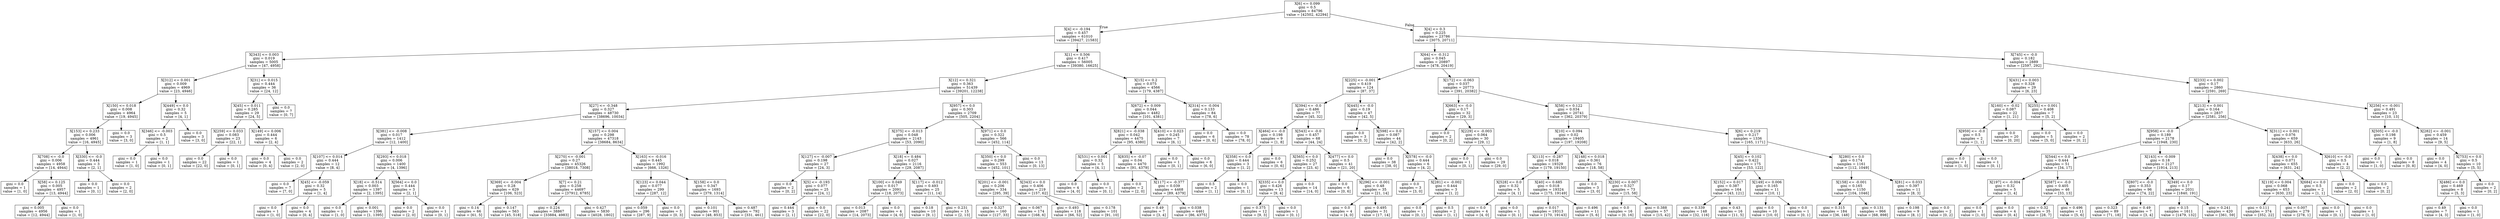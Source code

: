 digraph Tree {
node [shape=box] ;
0 [label="X[6] <= 0.099\ngini = 0.5\nsamples = 84796\nvalue = [42502, 42294]"] ;
1 [label="X[4] <= -0.194\ngini = 0.457\nsamples = 61010\nvalue = [39427, 21583]"] ;
0 -> 1 [labeldistance=2.5, labelangle=45, headlabel="True"] ;
2 [label="X[343] <= 0.003\ngini = 0.019\nsamples = 5005\nvalue = [47, 4958]"] ;
1 -> 2 ;
3 [label="X[312] <= 0.001\ngini = 0.009\nsamples = 4969\nvalue = [23, 4946]"] ;
2 -> 3 ;
4 [label="X[150] <= 0.018\ngini = 0.008\nsamples = 4964\nvalue = [19, 4945]"] ;
3 -> 4 ;
5 [label="X[153] <= 0.233\ngini = 0.006\nsamples = 4961\nvalue = [16, 4945]"] ;
4 -> 5 ;
6 [label="X[708] <= -0.0\ngini = 0.006\nsamples = 4958\nvalue = [14, 4944]"] ;
5 -> 6 ;
7 [label="gini = 0.0\nsamples = 1\nvalue = [1, 0]"] ;
6 -> 7 ;
8 [label="X[58] <= 0.125\ngini = 0.005\nsamples = 4957\nvalue = [13, 4944]"] ;
6 -> 8 ;
9 [label="gini = 0.005\nsamples = 4956\nvalue = [12, 4944]"] ;
8 -> 9 ;
10 [label="gini = 0.0\nsamples = 1\nvalue = [1, 0]"] ;
8 -> 10 ;
11 [label="X[330] <= -0.0\ngini = 0.444\nsamples = 3\nvalue = [2, 1]"] ;
5 -> 11 ;
12 [label="gini = 0.0\nsamples = 1\nvalue = [0, 1]"] ;
11 -> 12 ;
13 [label="gini = 0.0\nsamples = 2\nvalue = [2, 0]"] ;
11 -> 13 ;
14 [label="gini = 0.0\nsamples = 3\nvalue = [3, 0]"] ;
4 -> 14 ;
15 [label="X[449] <= 0.0\ngini = 0.32\nsamples = 5\nvalue = [4, 1]"] ;
3 -> 15 ;
16 [label="X[346] <= -0.003\ngini = 0.5\nsamples = 2\nvalue = [1, 1]"] ;
15 -> 16 ;
17 [label="gini = 0.0\nsamples = 1\nvalue = [1, 0]"] ;
16 -> 17 ;
18 [label="gini = 0.0\nsamples = 1\nvalue = [0, 1]"] ;
16 -> 18 ;
19 [label="gini = 0.0\nsamples = 3\nvalue = [3, 0]"] ;
15 -> 19 ;
20 [label="X[31] <= 0.015\ngini = 0.444\nsamples = 36\nvalue = [24, 12]"] ;
2 -> 20 ;
21 [label="X[45] <= 0.011\ngini = 0.285\nsamples = 29\nvalue = [24, 5]"] ;
20 -> 21 ;
22 [label="X[259] <= 0.033\ngini = 0.083\nsamples = 23\nvalue = [22, 1]"] ;
21 -> 22 ;
23 [label="gini = 0.0\nsamples = 22\nvalue = [22, 0]"] ;
22 -> 23 ;
24 [label="gini = 0.0\nsamples = 1\nvalue = [0, 1]"] ;
22 -> 24 ;
25 [label="X[149] <= 0.006\ngini = 0.444\nsamples = 6\nvalue = [2, 4]"] ;
21 -> 25 ;
26 [label="gini = 0.0\nsamples = 4\nvalue = [0, 4]"] ;
25 -> 26 ;
27 [label="gini = 0.0\nsamples = 2\nvalue = [2, 0]"] ;
25 -> 27 ;
28 [label="gini = 0.0\nsamples = 7\nvalue = [0, 7]"] ;
20 -> 28 ;
29 [label="X[1] <= 0.506\ngini = 0.417\nsamples = 56005\nvalue = [39380, 16625]"] ;
1 -> 29 ;
30 [label="X[12] <= 0.321\ngini = 0.363\nsamples = 51439\nvalue = [39201, 12238]"] ;
29 -> 30 ;
31 [label="X[27] <= -0.348\ngini = 0.327\nsamples = 48730\nvalue = [38696, 10034]"] ;
30 -> 31 ;
32 [label="X[381] <= -0.008\ngini = 0.017\nsamples = 1412\nvalue = [12, 1400]"] ;
31 -> 32 ;
33 [label="X[107] <= 0.014\ngini = 0.444\nsamples = 12\nvalue = [8, 4]"] ;
32 -> 33 ;
34 [label="gini = 0.0\nsamples = 7\nvalue = [7, 0]"] ;
33 -> 34 ;
35 [label="X[45] <= -0.059\ngini = 0.32\nsamples = 5\nvalue = [1, 4]"] ;
33 -> 35 ;
36 [label="gini = 0.0\nsamples = 1\nvalue = [1, 0]"] ;
35 -> 36 ;
37 [label="gini = 0.0\nsamples = 4\nvalue = [0, 4]"] ;
35 -> 37 ;
38 [label="X[293] <= 0.018\ngini = 0.006\nsamples = 1400\nvalue = [4, 1396]"] ;
32 -> 38 ;
39 [label="X[18] <= -0.514\ngini = 0.003\nsamples = 1397\nvalue = [2, 1395]"] ;
38 -> 39 ;
40 [label="gini = 0.0\nsamples = 1\nvalue = [1, 0]"] ;
39 -> 40 ;
41 [label="gini = 0.001\nsamples = 1396\nvalue = [1, 1395]"] ;
39 -> 41 ;
42 [label="X[564] <= 0.0\ngini = 0.444\nsamples = 3\nvalue = [2, 1]"] ;
38 -> 42 ;
43 [label="gini = 0.0\nsamples = 2\nvalue = [2, 0]"] ;
42 -> 43 ;
44 [label="gini = 0.0\nsamples = 1\nvalue = [0, 1]"] ;
42 -> 44 ;
45 [label="X[157] <= 0.004\ngini = 0.298\nsamples = 47318\nvalue = [38684, 8634]"] ;
31 -> 45 ;
46 [label="X[270] <= -0.001\ngini = 0.27\nsamples = 45326\nvalue = [38018, 7308]"] ;
45 -> 46 ;
47 [label="X[369] <= -0.004\ngini = 0.28\nsamples = 629\nvalue = [106, 523]"] ;
46 -> 47 ;
48 [label="gini = 0.14\nsamples = 66\nvalue = [61, 5]"] ;
47 -> 48 ;
49 [label="gini = 0.147\nsamples = 563\nvalue = [45, 518]"] ;
47 -> 49 ;
50 [label="X[7] <= 0.21\ngini = 0.258\nsamples = 44697\nvalue = [37912, 6785]"] ;
46 -> 50 ;
51 [label="gini = 0.224\nsamples = 38867\nvalue = [33884, 4983]"] ;
50 -> 51 ;
52 [label="gini = 0.427\nsamples = 5830\nvalue = [4028, 1802]"] ;
50 -> 52 ;
53 [label="X[163] <= -0.016\ngini = 0.445\nsamples = 1992\nvalue = [666, 1326]"] ;
45 -> 53 ;
54 [label="X[123] <= 0.044\ngini = 0.077\nsamples = 299\nvalue = [287, 12]"] ;
53 -> 54 ;
55 [label="gini = 0.059\nsamples = 296\nvalue = [287, 9]"] ;
54 -> 55 ;
56 [label="gini = 0.0\nsamples = 3\nvalue = [0, 3]"] ;
54 -> 56 ;
57 [label="X[158] <= 0.0\ngini = 0.347\nsamples = 1693\nvalue = [379, 1314]"] ;
53 -> 57 ;
58 [label="gini = 0.101\nsamples = 901\nvalue = [48, 853]"] ;
57 -> 58 ;
59 [label="gini = 0.487\nsamples = 792\nvalue = [331, 461]"] ;
57 -> 59 ;
60 [label="X[957] <= 0.0\ngini = 0.303\nsamples = 2709\nvalue = [505, 2204]"] ;
30 -> 60 ;
61 [label="X[375] <= -0.013\ngini = 0.048\nsamples = 2143\nvalue = [53, 2090]"] ;
60 -> 61 ;
62 [label="X[127] <= -0.007\ngini = 0.198\nsamples = 27\nvalue = [24, 3]"] ;
61 -> 62 ;
63 [label="gini = 0.0\nsamples = 2\nvalue = [0, 2]"] ;
62 -> 63 ;
64 [label="X[5] <= -0.193\ngini = 0.077\nsamples = 25\nvalue = [24, 1]"] ;
62 -> 64 ;
65 [label="gini = 0.444\nsamples = 3\nvalue = [2, 1]"] ;
64 -> 65 ;
66 [label="gini = 0.0\nsamples = 22\nvalue = [22, 0]"] ;
64 -> 66 ;
67 [label="X[18] <= 0.484\ngini = 0.027\nsamples = 2116\nvalue = [29, 2087]"] ;
61 -> 67 ;
68 [label="X[100] <= 0.049\ngini = 0.017\nsamples = 2091\nvalue = [18, 2073]"] ;
67 -> 68 ;
69 [label="gini = 0.013\nsamples = 2087\nvalue = [14, 2073]"] ;
68 -> 69 ;
70 [label="gini = 0.0\nsamples = 4\nvalue = [4, 0]"] ;
68 -> 70 ;
71 [label="X[117] <= -0.012\ngini = 0.493\nsamples = 25\nvalue = [11, 14]"] ;
67 -> 71 ;
72 [label="gini = 0.18\nsamples = 10\nvalue = [9, 1]"] ;
71 -> 72 ;
73 [label="gini = 0.231\nsamples = 15\nvalue = [2, 13]"] ;
71 -> 73 ;
74 [label="X[971] <= 0.0\ngini = 0.322\nsamples = 566\nvalue = [452, 114]"] ;
60 -> 74 ;
75 [label="X[350] <= 0.0\ngini = 0.299\nsamples = 553\nvalue = [452, 101]"] ;
74 -> 75 ;
76 [label="X[201] <= -0.001\ngini = 0.206\nsamples = 334\nvalue = [295, 39]"] ;
75 -> 76 ;
77 [label="gini = 0.327\nsamples = 160\nvalue = [127, 33]"] ;
76 -> 77 ;
78 [label="gini = 0.067\nsamples = 174\nvalue = [168, 6]"] ;
76 -> 78 ;
79 [label="X[343] <= 0.0\ngini = 0.406\nsamples = 219\nvalue = [157, 62]"] ;
75 -> 79 ;
80 [label="gini = 0.493\nsamples = 118\nvalue = [66, 52]"] ;
79 -> 80 ;
81 [label="gini = 0.178\nsamples = 101\nvalue = [91, 10]"] ;
79 -> 81 ;
82 [label="gini = 0.0\nsamples = 13\nvalue = [0, 13]"] ;
74 -> 82 ;
83 [label="X[15] <= 0.2\ngini = 0.075\nsamples = 4566\nvalue = [179, 4387]"] ;
29 -> 83 ;
84 [label="X[672] <= 0.009\ngini = 0.044\nsamples = 4482\nvalue = [101, 4381]"] ;
83 -> 84 ;
85 [label="X[821] <= -0.038\ngini = 0.042\nsamples = 4475\nvalue = [95, 4380]"] ;
84 -> 85 ;
86 [label="X[531] <= 0.001\ngini = 0.32\nsamples = 5\nvalue = [4, 1]"] ;
85 -> 86 ;
87 [label="gini = 0.0\nsamples = 4\nvalue = [4, 0]"] ;
86 -> 87 ;
88 [label="gini = 0.0\nsamples = 1\nvalue = [0, 1]"] ;
86 -> 88 ;
89 [label="X[835] <= -0.07\ngini = 0.04\nsamples = 4470\nvalue = [91, 4379]"] ;
85 -> 89 ;
90 [label="gini = 0.0\nsamples = 2\nvalue = [2, 0]"] ;
89 -> 90 ;
91 [label="X[117] <= -0.377\ngini = 0.039\nsamples = 4468\nvalue = [89, 4379]"] ;
89 -> 91 ;
92 [label="gini = 0.49\nsamples = 7\nvalue = [3, 4]"] ;
91 -> 92 ;
93 [label="gini = 0.038\nsamples = 4461\nvalue = [86, 4375]"] ;
91 -> 93 ;
94 [label="X[410] <= 0.023\ngini = 0.245\nsamples = 7\nvalue = [6, 1]"] ;
84 -> 94 ;
95 [label="gini = 0.0\nsamples = 1\nvalue = [0, 1]"] ;
94 -> 95 ;
96 [label="gini = 0.0\nsamples = 6\nvalue = [6, 0]"] ;
94 -> 96 ;
97 [label="X[314] <= -0.004\ngini = 0.133\nsamples = 84\nvalue = [78, 6]"] ;
83 -> 97 ;
98 [label="gini = 0.0\nsamples = 6\nvalue = [0, 6]"] ;
97 -> 98 ;
99 [label="gini = 0.0\nsamples = 78\nvalue = [78, 0]"] ;
97 -> 99 ;
100 [label="X[4] <= 0.3\ngini = 0.225\nsamples = 23786\nvalue = [3075, 20711]"] ;
0 -> 100 [labeldistance=2.5, labelangle=-45, headlabel="False"] ;
101 [label="X[64] <= -0.312\ngini = 0.045\nsamples = 20897\nvalue = [478, 20419]"] ;
100 -> 101 ;
102 [label="X[225] <= -0.001\ngini = 0.419\nsamples = 124\nvalue = [87, 37]"] ;
101 -> 102 ;
103 [label="X[394] <= -0.0\ngini = 0.486\nsamples = 77\nvalue = [45, 32]"] ;
102 -> 103 ;
104 [label="X[464] <= -0.0\ngini = 0.198\nsamples = 9\nvalue = [1, 8]"] ;
103 -> 104 ;
105 [label="X[358] <= 0.0\ngini = 0.444\nsamples = 3\nvalue = [1, 2]"] ;
104 -> 105 ;
106 [label="gini = 0.5\nsamples = 2\nvalue = [1, 1]"] ;
105 -> 106 ;
107 [label="gini = 0.0\nsamples = 1\nvalue = [0, 1]"] ;
105 -> 107 ;
108 [label="gini = 0.0\nsamples = 6\nvalue = [0, 6]"] ;
104 -> 108 ;
109 [label="X[543] <= -0.0\ngini = 0.457\nsamples = 68\nvalue = [44, 24]"] ;
103 -> 109 ;
110 [label="X[565] <= 0.0\ngini = 0.252\nsamples = 27\nvalue = [23, 4]"] ;
109 -> 110 ;
111 [label="X[335] <= 0.0\ngini = 0.426\nsamples = 13\nvalue = [9, 4]"] ;
110 -> 111 ;
112 [label="gini = 0.375\nsamples = 12\nvalue = [9, 3]"] ;
111 -> 112 ;
113 [label="gini = 0.0\nsamples = 1\nvalue = [0, 1]"] ;
111 -> 113 ;
114 [label="gini = 0.0\nsamples = 14\nvalue = [14, 0]"] ;
110 -> 114 ;
115 [label="X[477] <= 0.0\ngini = 0.5\nsamples = 41\nvalue = [21, 20]"] ;
109 -> 115 ;
116 [label="gini = 0.0\nsamples = 6\nvalue = [0, 6]"] ;
115 -> 116 ;
117 [label="X[296] <= -0.001\ngini = 0.48\nsamples = 35\nvalue = [21, 14]"] ;
115 -> 117 ;
118 [label="gini = 0.0\nsamples = 4\nvalue = [4, 0]"] ;
117 -> 118 ;
119 [label="gini = 0.495\nsamples = 31\nvalue = [17, 14]"] ;
117 -> 119 ;
120 [label="X[445] <= -0.0\ngini = 0.19\nsamples = 47\nvalue = [42, 5]"] ;
102 -> 120 ;
121 [label="gini = 0.0\nsamples = 3\nvalue = [0, 3]"] ;
120 -> 121 ;
122 [label="X[598] <= 0.0\ngini = 0.087\nsamples = 44\nvalue = [42, 2]"] ;
120 -> 122 ;
123 [label="gini = 0.0\nsamples = 38\nvalue = [38, 0]"] ;
122 -> 123 ;
124 [label="X[578] <= -0.0\ngini = 0.444\nsamples = 6\nvalue = [4, 2]"] ;
122 -> 124 ;
125 [label="gini = 0.0\nsamples = 3\nvalue = [3, 0]"] ;
124 -> 125 ;
126 [label="X[281] <= -0.002\ngini = 0.444\nsamples = 3\nvalue = [1, 2]"] ;
124 -> 126 ;
127 [label="gini = 0.0\nsamples = 1\nvalue = [0, 1]"] ;
126 -> 127 ;
128 [label="gini = 0.5\nsamples = 2\nvalue = [1, 1]"] ;
126 -> 128 ;
129 [label="X[172] <= -0.063\ngini = 0.037\nsamples = 20773\nvalue = [391, 20382]"] ;
101 -> 129 ;
130 [label="X[663] <= -0.0\ngini = 0.17\nsamples = 32\nvalue = [29, 3]"] ;
129 -> 130 ;
131 [label="gini = 0.0\nsamples = 2\nvalue = [0, 2]"] ;
130 -> 131 ;
132 [label="X[229] <= -0.003\ngini = 0.064\nsamples = 30\nvalue = [29, 1]"] ;
130 -> 132 ;
133 [label="gini = 0.0\nsamples = 1\nvalue = [0, 1]"] ;
132 -> 133 ;
134 [label="gini = 0.0\nsamples = 29\nvalue = [29, 0]"] ;
132 -> 134 ;
135 [label="X[58] <= 0.122\ngini = 0.034\nsamples = 20741\nvalue = [362, 20379]"] ;
129 -> 135 ;
136 [label="X[10] <= 0.094\ngini = 0.02\nsamples = 19405\nvalue = [197, 19208]"] ;
135 -> 136 ;
137 [label="X[113] <= -0.287\ngini = 0.018\nsamples = 19329\nvalue = [179, 19150]"] ;
136 -> 137 ;
138 [label="X[528] <= 0.0\ngini = 0.32\nsamples = 5\nvalue = [4, 1]"] ;
137 -> 138 ;
139 [label="gini = 0.0\nsamples = 4\nvalue = [4, 0]"] ;
138 -> 139 ;
140 [label="gini = 0.0\nsamples = 1\nvalue = [0, 1]"] ;
138 -> 140 ;
141 [label="X[40] <= 0.685\ngini = 0.018\nsamples = 19324\nvalue = [175, 19149]"] ;
137 -> 141 ;
142 [label="gini = 0.017\nsamples = 19313\nvalue = [170, 19143]"] ;
141 -> 142 ;
143 [label="gini = 0.496\nsamples = 11\nvalue = [5, 6]"] ;
141 -> 143 ;
144 [label="X[148] <= 0.018\ngini = 0.361\nsamples = 76\nvalue = [18, 58]"] ;
136 -> 144 ;
145 [label="gini = 0.0\nsamples = 3\nvalue = [3, 0]"] ;
144 -> 145 ;
146 [label="X[230] <= 0.007\ngini = 0.327\nsamples = 73\nvalue = [15, 58]"] ;
144 -> 146 ;
147 [label="gini = 0.0\nsamples = 16\nvalue = [0, 16]"] ;
146 -> 147 ;
148 [label="gini = 0.388\nsamples = 57\nvalue = [15, 42]"] ;
146 -> 148 ;
149 [label="X[6] <= 0.219\ngini = 0.217\nsamples = 1336\nvalue = [165, 1171]"] ;
135 -> 149 ;
150 [label="X[45] <= 0.102\ngini = 0.422\nsamples = 175\nvalue = [53, 122]"] ;
149 -> 150 ;
151 [label="X[152] <= 0.017\ngini = 0.387\nsamples = 164\nvalue = [43, 121]"] ;
150 -> 151 ;
152 [label="gini = 0.339\nsamples = 148\nvalue = [32, 116]"] ;
151 -> 152 ;
153 [label="gini = 0.43\nsamples = 16\nvalue = [11, 5]"] ;
151 -> 153 ;
154 [label="X[149] <= 0.006\ngini = 0.165\nsamples = 11\nvalue = [10, 1]"] ;
150 -> 154 ;
155 [label="gini = 0.0\nsamples = 10\nvalue = [10, 0]"] ;
154 -> 155 ;
156 [label="gini = 0.0\nsamples = 1\nvalue = [0, 1]"] ;
154 -> 156 ;
157 [label="X[280] <= 0.0\ngini = 0.174\nsamples = 1161\nvalue = [112, 1049]"] ;
149 -> 157 ;
158 [label="X[158] <= -0.001\ngini = 0.165\nsamples = 1150\nvalue = [104, 1046]"] ;
157 -> 158 ;
159 [label="gini = 0.315\nsamples = 184\nvalue = [36, 148]"] ;
158 -> 159 ;
160 [label="gini = 0.131\nsamples = 966\nvalue = [68, 898]"] ;
158 -> 160 ;
161 [label="X[81] <= 0.033\ngini = 0.397\nsamples = 11\nvalue = [8, 3]"] ;
157 -> 161 ;
162 [label="gini = 0.198\nsamples = 9\nvalue = [8, 1]"] ;
161 -> 162 ;
163 [label="gini = 0.0\nsamples = 2\nvalue = [0, 2]"] ;
161 -> 163 ;
164 [label="X[745] <= -0.0\ngini = 0.182\nsamples = 2889\nvalue = [2597, 292]"] ;
100 -> 164 ;
165 [label="X[431] <= 0.003\ngini = 0.328\nsamples = 29\nvalue = [6, 23]"] ;
164 -> 165 ;
166 [label="X[160] <= -0.02\ngini = 0.087\nsamples = 22\nvalue = [1, 21]"] ;
165 -> 166 ;
167 [label="X[959] <= -0.0\ngini = 0.5\nsamples = 2\nvalue = [1, 1]"] ;
166 -> 167 ;
168 [label="gini = 0.0\nsamples = 1\nvalue = [1, 0]"] ;
167 -> 168 ;
169 [label="gini = 0.0\nsamples = 1\nvalue = [0, 1]"] ;
167 -> 169 ;
170 [label="gini = 0.0\nsamples = 20\nvalue = [0, 20]"] ;
166 -> 170 ;
171 [label="X[255] <= 0.001\ngini = 0.408\nsamples = 7\nvalue = [5, 2]"] ;
165 -> 171 ;
172 [label="gini = 0.0\nsamples = 5\nvalue = [5, 0]"] ;
171 -> 172 ;
173 [label="gini = 0.0\nsamples = 2\nvalue = [0, 2]"] ;
171 -> 173 ;
174 [label="X[233] <= 0.002\ngini = 0.17\nsamples = 2860\nvalue = [2591, 269]"] ;
164 -> 174 ;
175 [label="X[213] <= 0.001\ngini = 0.164\nsamples = 2837\nvalue = [2581, 256]"] ;
174 -> 175 ;
176 [label="X[958] <= -0.0\ngini = 0.189\nsamples = 2178\nvalue = [1948, 230]"] ;
175 -> 176 ;
177 [label="X[544] <= 0.0\ngini = 0.444\nsamples = 51\nvalue = [34, 17]"] ;
176 -> 177 ;
178 [label="X[197] <= -0.004\ngini = 0.32\nsamples = 5\nvalue = [1, 4]"] ;
177 -> 178 ;
179 [label="gini = 0.0\nsamples = 1\nvalue = [1, 0]"] ;
178 -> 179 ;
180 [label="gini = 0.0\nsamples = 4\nvalue = [0, 4]"] ;
178 -> 180 ;
181 [label="X[587] <= -0.0\ngini = 0.405\nsamples = 46\nvalue = [33, 13]"] ;
177 -> 181 ;
182 [label="gini = 0.32\nsamples = 35\nvalue = [28, 7]"] ;
181 -> 182 ;
183 [label="gini = 0.496\nsamples = 11\nvalue = [5, 6]"] ;
181 -> 183 ;
184 [label="X[143] <= -0.009\ngini = 0.18\nsamples = 2127\nvalue = [1914, 213]"] ;
176 -> 184 ;
185 [label="X[807] <= -0.0\ngini = 0.353\nsamples = 96\nvalue = [74, 22]"] ;
184 -> 185 ;
186 [label="gini = 0.323\nsamples = 89\nvalue = [71, 18]"] ;
185 -> 186 ;
187 [label="gini = 0.49\nsamples = 7\nvalue = [3, 4]"] ;
185 -> 187 ;
188 [label="X[349] <= 0.0\ngini = 0.17\nsamples = 2031\nvalue = [1840, 191]"] ;
184 -> 188 ;
189 [label="gini = 0.15\nsamples = 1611\nvalue = [1479, 132]"] ;
188 -> 189 ;
190 [label="gini = 0.241\nsamples = 420\nvalue = [361, 59]"] ;
188 -> 190 ;
191 [label="X[311] <= 0.001\ngini = 0.076\nsamples = 659\nvalue = [633, 26]"] ;
175 -> 191 ;
192 [label="X[438] <= 0.0\ngini = 0.071\nsamples = 655\nvalue = [631, 24]"] ;
191 -> 192 ;
193 [label="X[119] <= 0.004\ngini = 0.068\nsamples = 653\nvalue = [630, 23]"] ;
192 -> 193 ;
194 [label="gini = 0.111\nsamples = 374\nvalue = [352, 22]"] ;
193 -> 194 ;
195 [label="gini = 0.007\nsamples = 279\nvalue = [278, 1]"] ;
193 -> 195 ;
196 [label="X[684] <= 0.0\ngini = 0.5\nsamples = 2\nvalue = [1, 1]"] ;
192 -> 196 ;
197 [label="gini = 0.0\nsamples = 1\nvalue = [0, 1]"] ;
196 -> 197 ;
198 [label="gini = 0.0\nsamples = 1\nvalue = [1, 0]"] ;
196 -> 198 ;
199 [label="X[610] <= -0.0\ngini = 0.5\nsamples = 4\nvalue = [2, 2]"] ;
191 -> 199 ;
200 [label="gini = 0.0\nsamples = 2\nvalue = [2, 0]"] ;
199 -> 200 ;
201 [label="gini = 0.0\nsamples = 2\nvalue = [0, 2]"] ;
199 -> 201 ;
202 [label="X[256] <= -0.001\ngini = 0.491\nsamples = 23\nvalue = [10, 13]"] ;
174 -> 202 ;
203 [label="X[505] <= -0.0\ngini = 0.198\nsamples = 9\nvalue = [1, 8]"] ;
202 -> 203 ;
204 [label="gini = 0.0\nsamples = 1\nvalue = [1, 0]"] ;
203 -> 204 ;
205 [label="gini = 0.0\nsamples = 8\nvalue = [0, 8]"] ;
203 -> 205 ;
206 [label="X[282] <= -0.001\ngini = 0.459\nsamples = 14\nvalue = [9, 5]"] ;
202 -> 206 ;
207 [label="gini = 0.0\nsamples = 4\nvalue = [4, 0]"] ;
206 -> 207 ;
208 [label="X[753] <= 0.0\ngini = 0.5\nsamples = 10\nvalue = [5, 5]"] ;
206 -> 208 ;
209 [label="X[486] <= 0.0\ngini = 0.469\nsamples = 8\nvalue = [5, 3]"] ;
208 -> 209 ;
210 [label="gini = 0.49\nsamples = 7\nvalue = [4, 3]"] ;
209 -> 210 ;
211 [label="gini = 0.0\nsamples = 1\nvalue = [1, 0]"] ;
209 -> 211 ;
212 [label="gini = 0.0\nsamples = 2\nvalue = [0, 2]"] ;
208 -> 212 ;
}